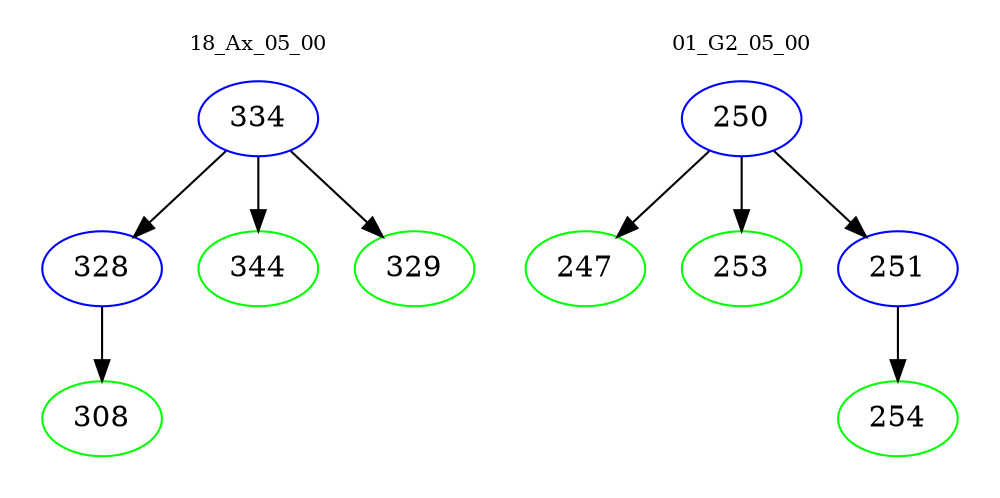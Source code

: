 digraph{
subgraph cluster_0 {
color = white
label = "18_Ax_05_00";
fontsize=10;
T0_334 [label="334", color="blue"]
T0_334 -> T0_328 [color="black"]
T0_328 [label="328", color="blue"]
T0_328 -> T0_308 [color="black"]
T0_308 [label="308", color="green"]
T0_334 -> T0_344 [color="black"]
T0_344 [label="344", color="green"]
T0_334 -> T0_329 [color="black"]
T0_329 [label="329", color="green"]
}
subgraph cluster_1 {
color = white
label = "01_G2_05_00";
fontsize=10;
T1_250 [label="250", color="blue"]
T1_250 -> T1_247 [color="black"]
T1_247 [label="247", color="green"]
T1_250 -> T1_253 [color="black"]
T1_253 [label="253", color="green"]
T1_250 -> T1_251 [color="black"]
T1_251 [label="251", color="blue"]
T1_251 -> T1_254 [color="black"]
T1_254 [label="254", color="green"]
}
}
